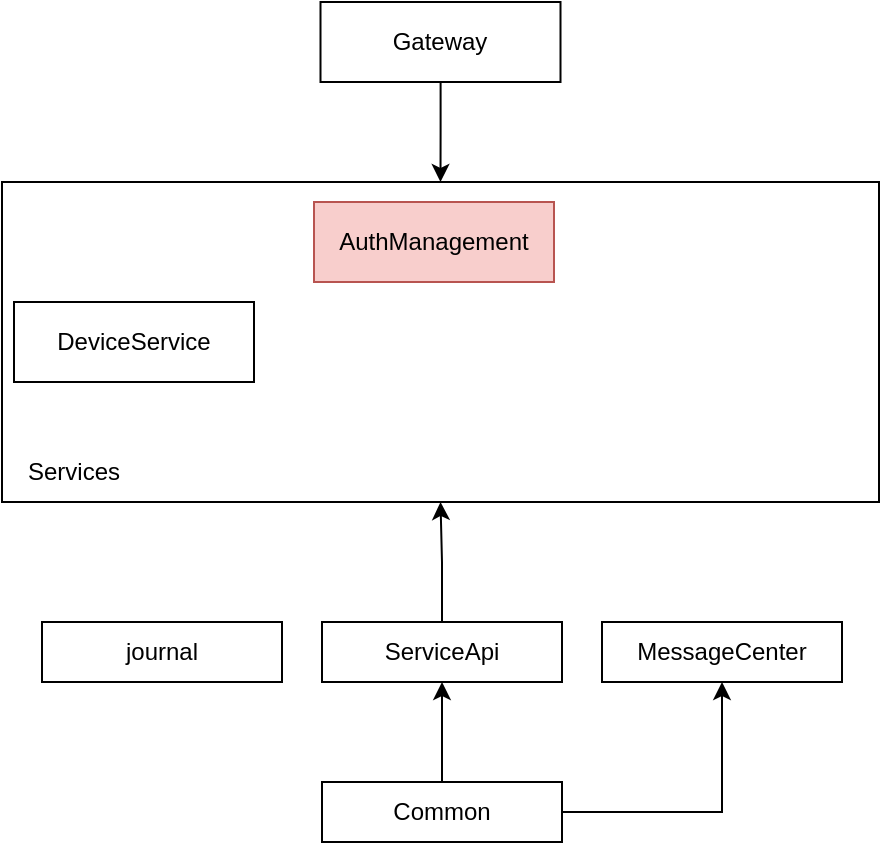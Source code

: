 <mxfile version="15.4.0" type="device"><diagram id="CuAgnofFvnrHRZ4ztcfS" name="第 1 页"><mxGraphModel dx="914" dy="672" grid="1" gridSize="10" guides="1" tooltips="1" connect="1" arrows="1" fold="1" page="1" pageScale="1" pageWidth="827" pageHeight="1169" math="0" shadow="0"><root><mxCell id="0"/><mxCell id="1" parent="0"/><mxCell id="L7cwjteQIoNfmv9vhaC8-1" value="" style="rounded=0;whiteSpace=wrap;html=1;" vertex="1" parent="1"><mxGeometry x="210" y="170" width="438.5" height="160" as="geometry"/></mxCell><mxCell id="L7cwjteQIoNfmv9vhaC8-3" style="edgeStyle=orthogonalEdgeStyle;rounded=0;orthogonalLoop=1;jettySize=auto;html=1;entryX=0.5;entryY=1;entryDx=0;entryDy=0;" edge="1" parent="1" source="L7cwjteQIoNfmv9vhaC8-2" target="L7cwjteQIoNfmv9vhaC8-1"><mxGeometry relative="1" as="geometry"/></mxCell><mxCell id="L7cwjteQIoNfmv9vhaC8-2" value="ServiceApi" style="rounded=0;whiteSpace=wrap;html=1;" vertex="1" parent="1"><mxGeometry x="370" y="390" width="120" height="30" as="geometry"/></mxCell><mxCell id="L7cwjteQIoNfmv9vhaC8-5" style="edgeStyle=orthogonalEdgeStyle;rounded=0;orthogonalLoop=1;jettySize=auto;html=1;entryX=0.5;entryY=1;entryDx=0;entryDy=0;" edge="1" parent="1" source="L7cwjteQIoNfmv9vhaC8-4" target="L7cwjteQIoNfmv9vhaC8-2"><mxGeometry relative="1" as="geometry"/></mxCell><mxCell id="L7cwjteQIoNfmv9vhaC8-7" style="edgeStyle=orthogonalEdgeStyle;rounded=0;orthogonalLoop=1;jettySize=auto;html=1;entryX=0.5;entryY=1;entryDx=0;entryDy=0;" edge="1" parent="1" source="L7cwjteQIoNfmv9vhaC8-4" target="L7cwjteQIoNfmv9vhaC8-6"><mxGeometry relative="1" as="geometry"/></mxCell><mxCell id="L7cwjteQIoNfmv9vhaC8-4" value="Common" style="rounded=0;whiteSpace=wrap;html=1;" vertex="1" parent="1"><mxGeometry x="370" y="470" width="120" height="30" as="geometry"/></mxCell><mxCell id="L7cwjteQIoNfmv9vhaC8-6" value="MessageCenter" style="rounded=0;whiteSpace=wrap;html=1;" vertex="1" parent="1"><mxGeometry x="510" y="390" width="120" height="30" as="geometry"/></mxCell><mxCell id="L7cwjteQIoNfmv9vhaC8-8" value="journal" style="rounded=0;whiteSpace=wrap;html=1;" vertex="1" parent="1"><mxGeometry x="230" y="390" width="120" height="30" as="geometry"/></mxCell><mxCell id="L7cwjteQIoNfmv9vhaC8-9" value="Services" style="text;html=1;strokeColor=none;fillColor=none;align=center;verticalAlign=middle;whiteSpace=wrap;rounded=0;" vertex="1" parent="1"><mxGeometry x="216" y="300" width="60" height="30" as="geometry"/></mxCell><mxCell id="L7cwjteQIoNfmv9vhaC8-10" value="AuthManagement" style="rounded=0;whiteSpace=wrap;html=1;fillColor=#f8cecc;strokeColor=#b85450;" vertex="1" parent="1"><mxGeometry x="366" y="180" width="120" height="40" as="geometry"/></mxCell><mxCell id="L7cwjteQIoNfmv9vhaC8-11" value="DeviceService" style="rounded=0;whiteSpace=wrap;html=1;" vertex="1" parent="1"><mxGeometry x="216" y="230" width="120" height="40" as="geometry"/></mxCell><mxCell id="L7cwjteQIoNfmv9vhaC8-13" style="edgeStyle=orthogonalEdgeStyle;rounded=0;orthogonalLoop=1;jettySize=auto;html=1;" edge="1" parent="1" source="L7cwjteQIoNfmv9vhaC8-12" target="L7cwjteQIoNfmv9vhaC8-1"><mxGeometry relative="1" as="geometry"/></mxCell><mxCell id="L7cwjteQIoNfmv9vhaC8-12" value="Gateway" style="rounded=0;whiteSpace=wrap;html=1;" vertex="1" parent="1"><mxGeometry x="369.25" y="80" width="120" height="40" as="geometry"/></mxCell></root></mxGraphModel></diagram></mxfile>